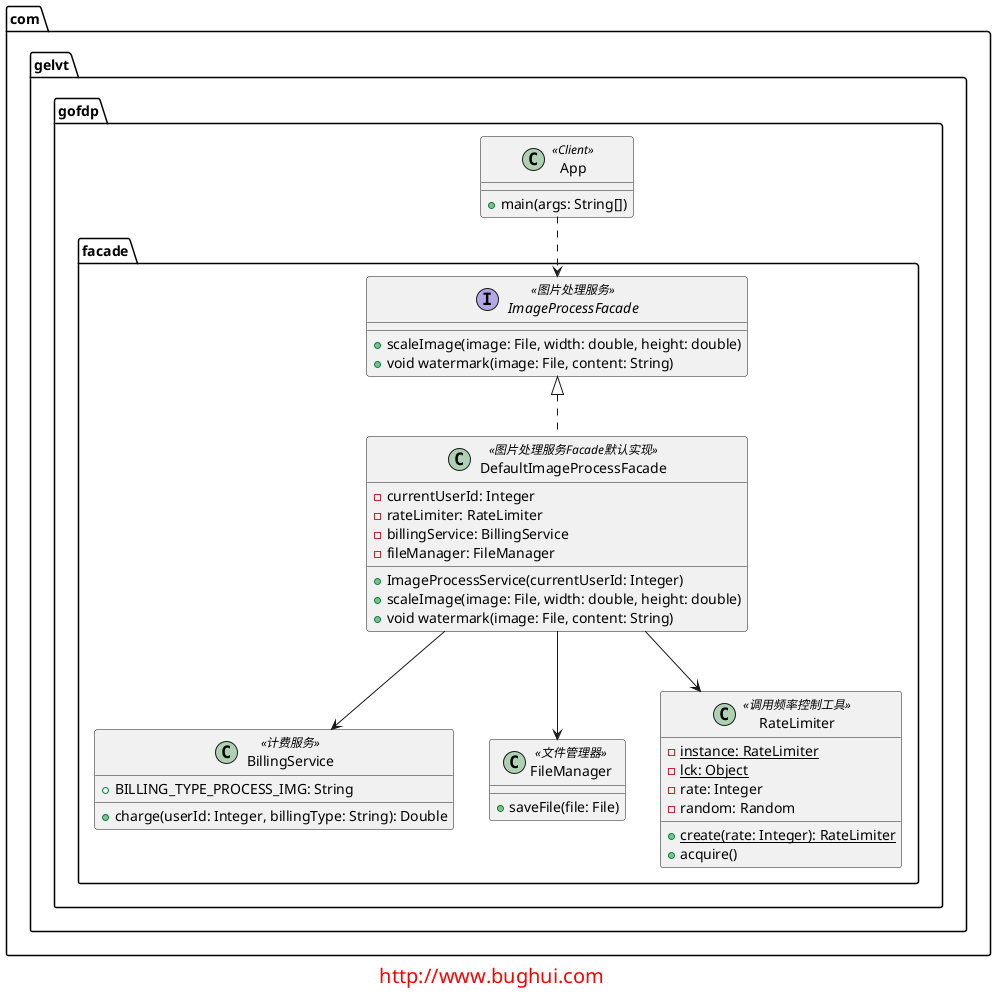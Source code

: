 @startuml

package com.gelvt.gofdp.facade{
    class BillingService <<计费服务>>{
        + BILLING_TYPE_PROCESS_IMG: String
        + charge(userId: Integer, billingType: String): Double
    }

    class FileManager <<文件管理器>>{
        + saveFile(file: File)
    }

    class RateLimiter <<调用频率控制工具>>{
        - {static} instance: RateLimiter
        - {static} lck: Object
        - rate: Integer
        - random: Random

        + {static} create(rate: Integer): RateLimiter
        + acquire()
    }

    interface ImageProcessFacade <<图片处理服务>>{
        + scaleImage(image: File, width: double, height: double)
        + void watermark(image: File, content: String)
    }

    class DefaultImageProcessFacade <<图片处理服务Facade默认实现>>{
        - currentUserId: Integer
        - rateLimiter: RateLimiter
        - billingService: BillingService
        - fileManager: FileManager
        + ImageProcessService(currentUserId: Integer)
        + scaleImage(image: File, width: double, height: double)
        + void watermark(image: File, content: String)
    }

    ImageProcessFacade <|.. DefaultImageProcessFacade

    DefaultImageProcessFacade --> BillingService
    DefaultImageProcessFacade --> FileManager
    DefaultImageProcessFacade --> RateLimiter
}

package com.gelvt.gofdp{
    class App <<Client>>{
        + main(args: String[])
    }
}

App ..> ImageProcessFacade


footer
<font size="20" color="red">http://www.bughui.com</font>
endfooter

@enduml
